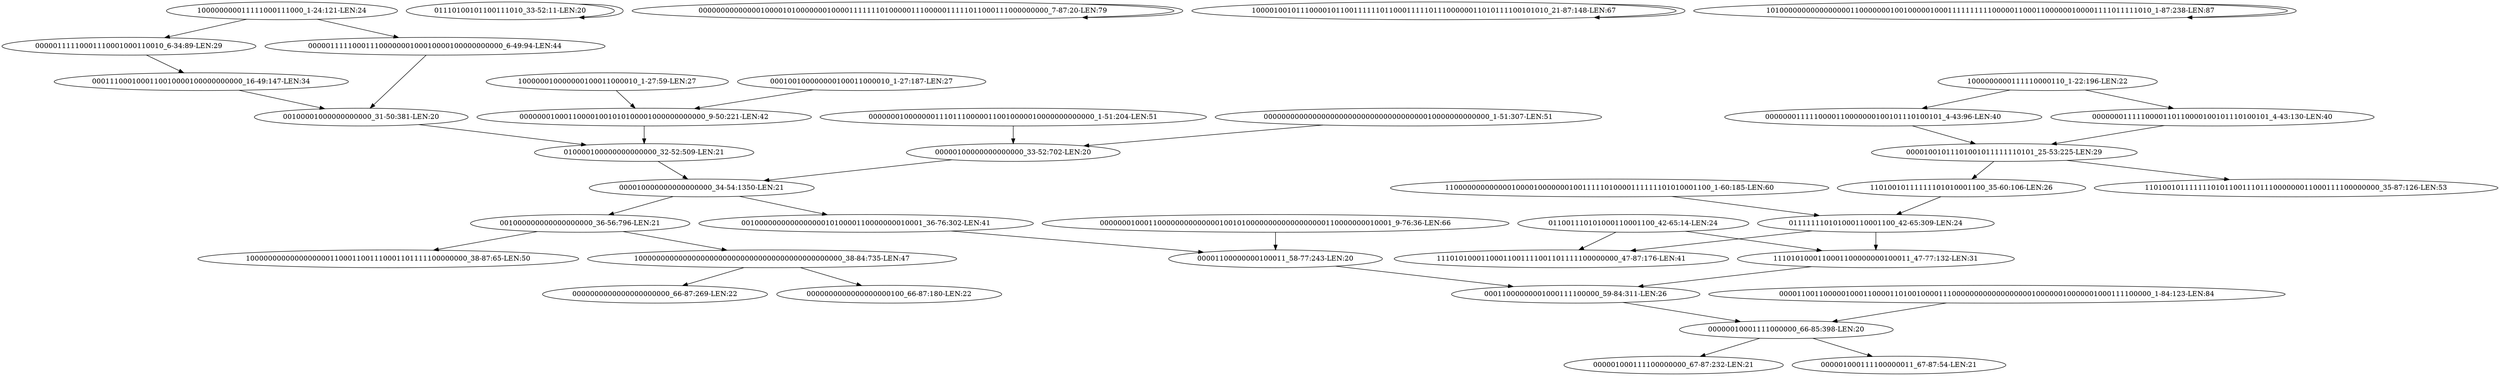 digraph G {
    "000000010000000111011100000110010000010000000000000_1-51:204-LEN:51" -> "00000100000000000000_33-52:702-LEN:20";
    "00000111110001110001000110010_6-34:89-LEN:29" -> "0001110001000110010000100000000000_16-49:147-LEN:34";
    "0000000111110000110000000100101110100101_4-43:96-LEN:40" -> "00001001011101001011111110101_25-53:225-LEN:29";
    "00011000000001000111100000_59-84:311-LEN:26" -> "00000010001111000000_66-85:398-LEN:20";
    "00001001011101001011111110101_25-53:225-LEN:29" -> "11010010111111101011001110111000000011000111100000000_35-87:126-LEN:53";
    "00001001011101001011111110101_25-53:225-LEN:29" -> "11010010111111101010001100_35-60:106-LEN:26";
    "011001110101000110001100_42-65:14-LEN:24" -> "1110101000110001100000000100011_47-77:132-LEN:31";
    "011001110101000110001100_42-65:14-LEN:24" -> "11101010001100011001111001101111100000000_47-87:176-LEN:41";
    "000000010001100000000000000100101000000000000000000110000000010001_9-76:36-LEN:66" -> "00001100000000100011_58-77:243-LEN:20";
    "000011001100000100011000011010010000111000000000000000000100000010000001000111100000_1-84:123-LEN:84" -> "00000010001111000000_66-85:398-LEN:20";
    "01110100101100111010_33-52:11-LEN:20" -> "01110100101100111010_33-52:11-LEN:20";
    "10000000000000000000000000000000000000000000000_38-84:735-LEN:47" -> "0000000000000000000000_66-87:269-LEN:22";
    "10000000000000000000000000000000000000000000000_38-84:735-LEN:47" -> "0000000000000000000100_66-87:180-LEN:22";
    "1000000000111110000110_1-22:196-LEN:22" -> "0000000111110000110000000100101110100101_4-43:96-LEN:40";
    "1000000000111110000110_1-22:196-LEN:22" -> "0000000111110000110110000100101110100101_4-43:130-LEN:40";
    "0000000000000010000101000000010000111111101000001110000011111011000111000000000_7-87:20-LEN:79" -> "0000000000000010000101000000010000111111101000001110000011111011000111000000000_7-87:20-LEN:79";
    "00001100000000100011_58-77:243-LEN:20" -> "00011000000001000111100000_59-84:311-LEN:26";
    "00000111110001110000000100010000100000000000_6-49:94-LEN:44" -> "00100001000000000000_31-50:381-LEN:20";
    "0000000111110000110110000100101110100101_4-43:130-LEN:40" -> "00001001011101001011111110101_25-53:225-LEN:29";
    "1000010010111000010110011111101100011111011100000011010111100101010_21-87:148-LEN:67" -> "1000010010111000010110011111101100011111011100000011010111100101010_21-87:148-LEN:67";
    "000000000000000000000000000000000000010000000000000_1-51:307-LEN:51" -> "00000100000000000000_33-52:702-LEN:20";
    "100000000011111000111000_1-24:121-LEN:24" -> "00000111110001110001000110010_6-34:89-LEN:29";
    "100000000011111000111000_1-24:121-LEN:24" -> "00000111110001110000000100010000100000000000_6-49:94-LEN:44";
    "1110101000110001100000000100011_47-77:132-LEN:31" -> "00011000000001000111100000_59-84:311-LEN:26";
    "11010010111111101010001100_35-60:106-LEN:26" -> "011111110101000110001100_42-65:309-LEN:24";
    "00000100000000000000_33-52:702-LEN:20" -> "000010000000000000000_34-54:1350-LEN:21";
    "001000000000000000000_36-56:796-LEN:21" -> "10000000000000000000000000000000000000000000000_38-84:735-LEN:47";
    "001000000000000000000_36-56:796-LEN:21" -> "10000000000000000001100011001110001101111100000000_38-87:65-LEN:50";
    "0001110001000110010000100000000000_16-49:147-LEN:34" -> "00100001000000000000_31-50:381-LEN:20";
    "110000000000000100001000000010011111010000111111101010001100_1-60:185-LEN:60" -> "011111110101000110001100_42-65:309-LEN:24";
    "00100001000000000000_31-50:381-LEN:20" -> "010000100000000000000_32-52:509-LEN:21";
    "100000010000000100011000010_1-27:59-LEN:27" -> "000000010001100001001010100001000000000000_9-50:221-LEN:42";
    "00000010001111000000_66-85:398-LEN:20" -> "000001000111100000000_67-87:232-LEN:21";
    "00000010001111000000_66-85:398-LEN:20" -> "000001000111100000011_67-87:54-LEN:21";
    "010000100000000000000_32-52:509-LEN:21" -> "000010000000000000000_34-54:1350-LEN:21";
    "101000000000000000011000000010010000010001111111111000001100011000000100001111011111010_1-87:238-LEN:87" -> "101000000000000000011000000010010000010001111111111000001100011000000100001111011111010_1-87:238-LEN:87";
    "00100000000000000001010000110000000010001_36-76:302-LEN:41" -> "00001100000000100011_58-77:243-LEN:20";
    "000100100000000100011000010_1-27:187-LEN:27" -> "000000010001100001001010100001000000000000_9-50:221-LEN:42";
    "000010000000000000000_34-54:1350-LEN:21" -> "001000000000000000000_36-56:796-LEN:21";
    "000010000000000000000_34-54:1350-LEN:21" -> "00100000000000000001010000110000000010001_36-76:302-LEN:41";
    "000000010001100001001010100001000000000000_9-50:221-LEN:42" -> "010000100000000000000_32-52:509-LEN:21";
    "011111110101000110001100_42-65:309-LEN:24" -> "1110101000110001100000000100011_47-77:132-LEN:31";
    "011111110101000110001100_42-65:309-LEN:24" -> "11101010001100011001111001101111100000000_47-87:176-LEN:41";
}
